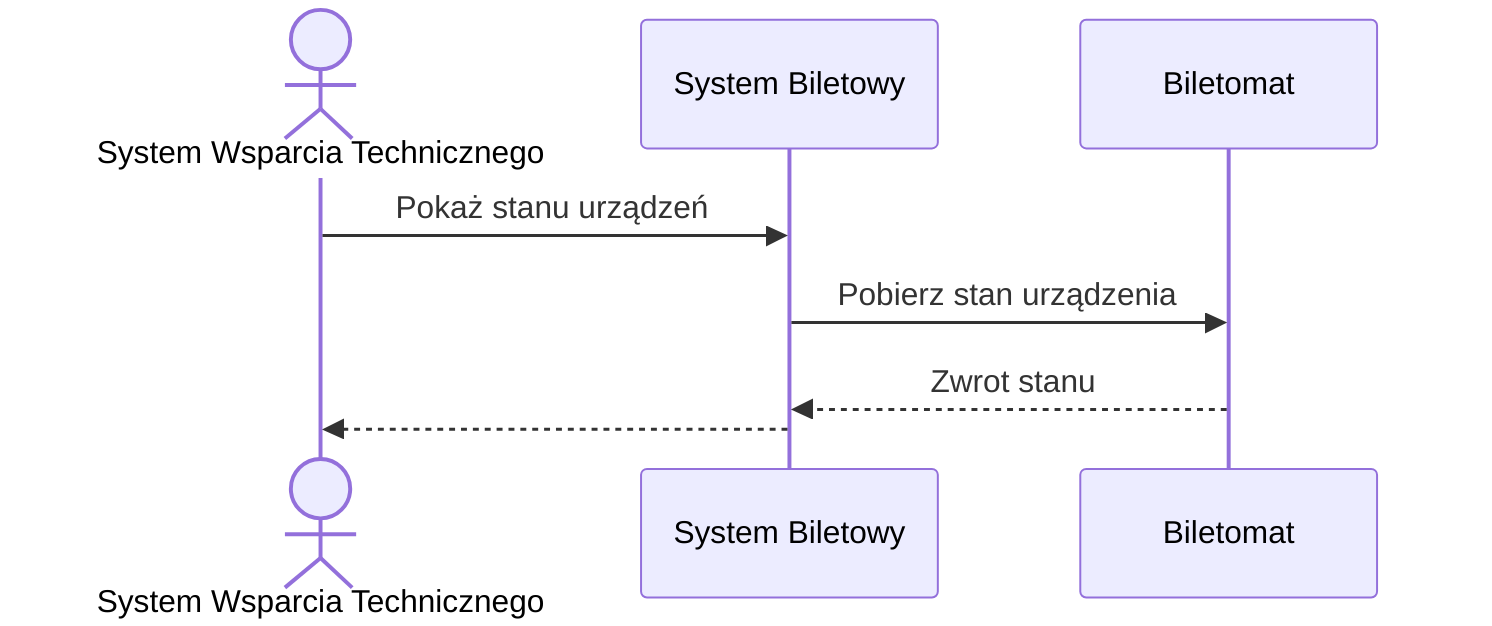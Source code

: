 sequenceDiagram
    %% Diagram: E1 - Pobranie stanu biletomatów
    actor SystemWsparciaTechnicznego as System Wsparcia Technicznego
    participant SystemBiletowy as System Biletowy
    participant Biletomat as Biletomat
    SystemWsparciaTechnicznego->>SystemBiletowy: Pokaż stanu urządzeń
    SystemBiletowy->>Biletomat: Pobierz stan urządzenia
    Biletomat-->>SystemBiletowy: Zwrot stanu
    SystemBiletowy-->>SystemWsparciaTechnicznego: